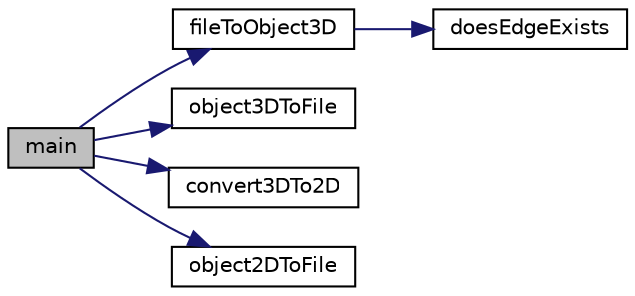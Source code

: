 digraph "main"
{
  edge [fontname="Helvetica",fontsize="10",labelfontname="Helvetica",labelfontsize="10"];
  node [fontname="Helvetica",fontsize="10",shape=record];
  rankdir="LR";
  Node8 [label="main",height=0.2,width=0.4,color="black", fillcolor="grey75", style="filled", fontcolor="black"];
  Node8 -> Node9 [color="midnightblue",fontsize="10",style="solid",fontname="Helvetica"];
  Node9 [label="fileToObject3D",height=0.2,width=0.4,color="black", fillcolor="white", style="filled",URL="$sandbox_8cpp.html#a43162d81e6933e25d4fd2b12ca4e40a0"];
  Node9 -> Node10 [color="midnightblue",fontsize="10",style="solid",fontname="Helvetica"];
  Node10 [label="doesEdgeExists",height=0.2,width=0.4,color="black", fillcolor="white", style="filled",URL="$sandbox_8cpp.html#af9462c39bf7b18e7acc418479dfc7bbd"];
  Node8 -> Node11 [color="midnightblue",fontsize="10",style="solid",fontname="Helvetica"];
  Node11 [label="object3DToFile",height=0.2,width=0.4,color="black", fillcolor="white", style="filled",URL="$sandbox_8cpp.html#a223541899e66f4f0c87e04aa37b87e7a"];
  Node8 -> Node12 [color="midnightblue",fontsize="10",style="solid",fontname="Helvetica"];
  Node12 [label="convert3DTo2D",height=0.2,width=0.4,color="black", fillcolor="white", style="filled",URL="$transform2_d_8h.html#ad9b1c7b094d0876f799b770478e474aa"];
  Node8 -> Node13 [color="midnightblue",fontsize="10",style="solid",fontname="Helvetica"];
  Node13 [label="object2DToFile",height=0.2,width=0.4,color="black", fillcolor="white", style="filled",URL="$parser_saver_8h.html#a31b641619a568cb209533ff7b696d75c"];
}
